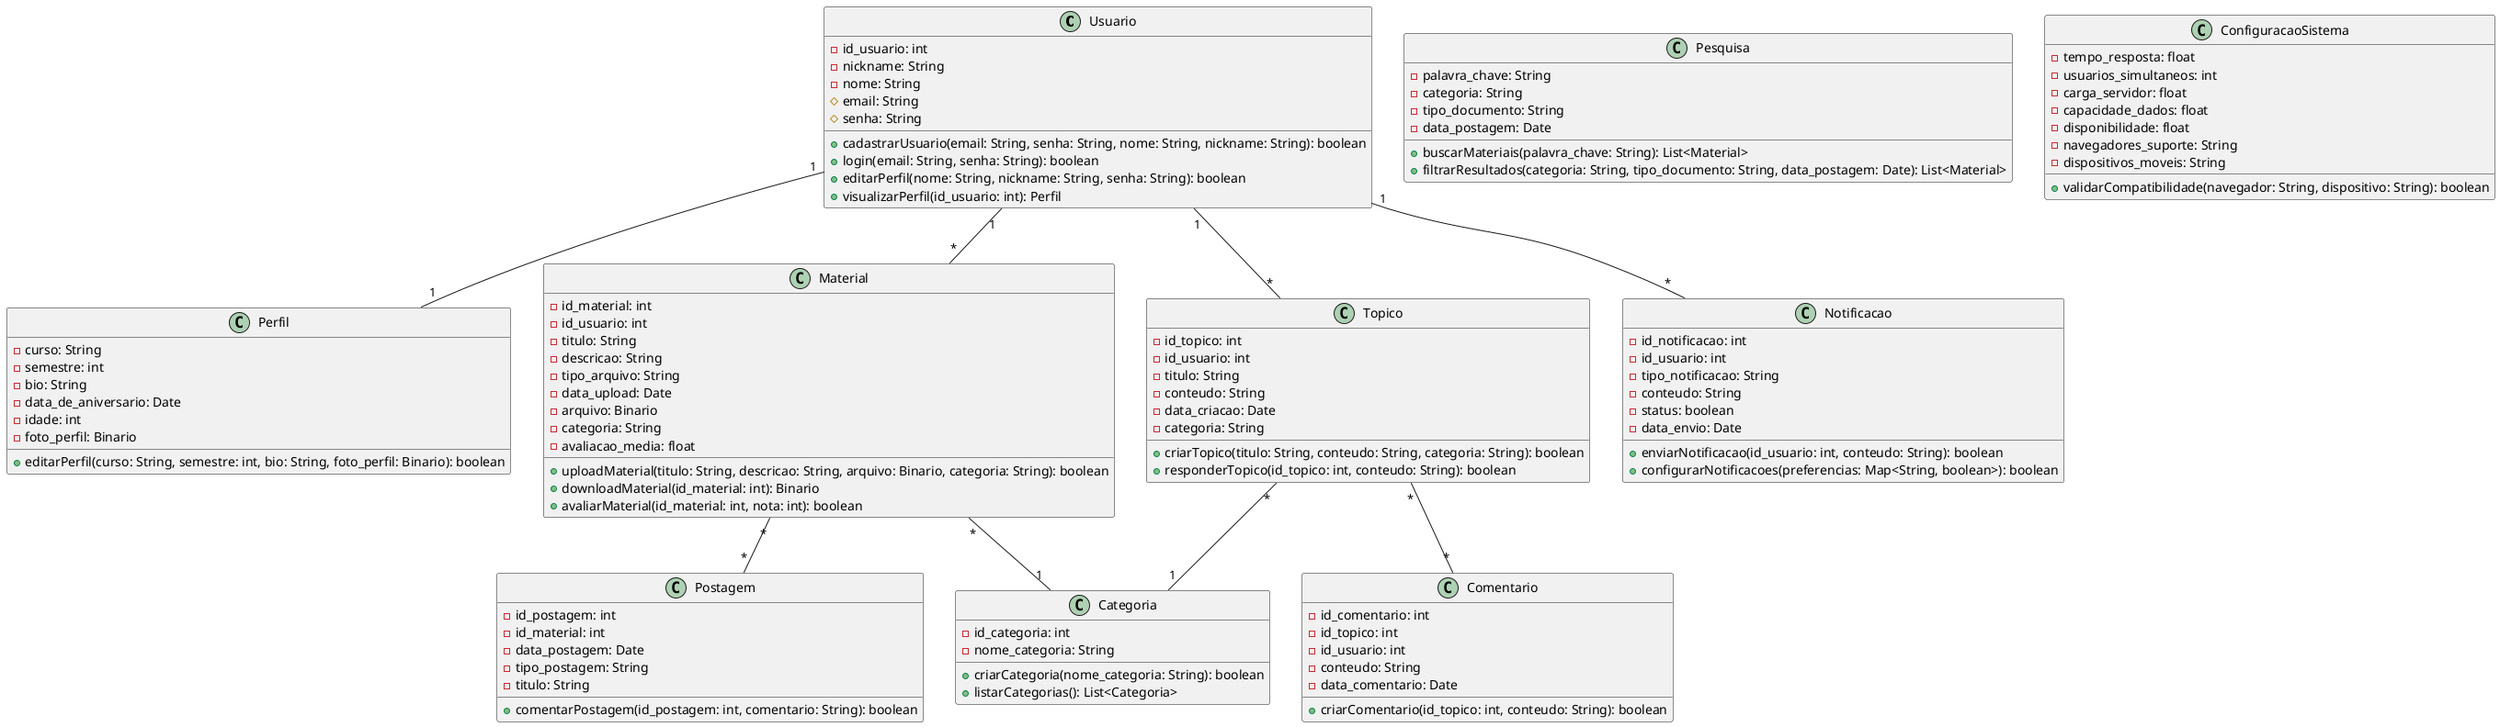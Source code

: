 // Giovanni Lucas Oliveira da Silva, Gabriel Cesar Silvino Xavier, Leticia Torres de MendonÇa

@startuml

class Usuario {
    - id_usuario: int
    - nickname: String
    - nome: String
    # email: String 
    # senha: String
    + cadastrarUsuario(email: String, senha: String, nome: String, nickname: String): boolean
    + login(email: String, senha: String): boolean
    + editarPerfil(nome: String, nickname: String, senha: String): boolean
    + visualizarPerfil(id_usuario: int): Perfil
}

class Perfil {
    - curso: String
    - semestre: int
    - bio: String
    - data_de_aniversario: Date
    - idade: int
    - foto_perfil: Binario
    + editarPerfil(curso: String, semestre: int, bio: String, foto_perfil: Binario): boolean
}

class Material {
    - id_material: int
    - id_usuario: int
    - titulo: String
    - descricao: String
    - tipo_arquivo: String
    - data_upload: Date
    - arquivo: Binario
    - categoria: String
    - avaliacao_media: float
    + uploadMaterial(titulo: String, descricao: String, arquivo: Binario, categoria: String): boolean
    + downloadMaterial(id_material: int): Binario
    + avaliarMaterial(id_material: int, nota: int): boolean
}

class Postagem {
    - id_postagem: int
    - id_material: int
    - data_postagem: Date
    - tipo_postagem: String
    - titulo: String
    + comentarPostagem(id_postagem: int, comentario: String): boolean
}

class Topico {
    - id_topico: int
    - id_usuario: int
    - titulo: String
    - conteudo: String
    - data_criacao: Date
    - categoria: String
    + criarTopico(titulo: String, conteudo: String, categoria: String): boolean
    + responderTopico(id_topico: int, conteudo: String): boolean
}

class Comentario {
    - id_comentario: int
    - id_topico: int
    - id_usuario: int
    - conteudo: String
    - data_comentario: Date
    + criarComentario(id_topico: int, conteudo: String): boolean
}

class Notificacao {
    - id_notificacao: int
    - id_usuario: int
    - tipo_notificacao: String
    - conteudo: String
    - status: boolean
    - data_envio: Date
    + enviarNotificacao(id_usuario: int, conteudo: String): boolean
    + configurarNotificacoes(preferencias: Map<String, boolean>): boolean
}

class Pesquisa {
    - palavra_chave: String
    - categoria: String
    - tipo_documento: String
    - data_postagem: Date
    + buscarMateriais(palavra_chave: String): List<Material>
    + filtrarResultados(categoria: String, tipo_documento: String, data_postagem: Date): List<Material>
}

class Categoria {
    - id_categoria: int
    - nome_categoria: String
    + criarCategoria(nome_categoria: String): boolean
    + listarCategorias(): List<Categoria>
}

class ConfiguracaoSistema {
    - tempo_resposta: float
    - usuarios_simultaneos: int
    - carga_servidor: float
    - capacidade_dados: float
    - disponibilidade: float
    - navegadores_suporte: String
    - dispositivos_moveis: String
    + validarCompatibilidade(navegador: String, dispositivo: String): boolean
}

Usuario "1" -- "1" Perfil
Usuario "1" -- "*" Material
Usuario "1" -- "*" Topico
Usuario "1" -- "*" Notificacao
Material "*" -- "*" Postagem
Material "*" -- "1" Categoria
Topico "*" -- "*" Comentario
Topico "*" -- "1" Categoria

@enduml
